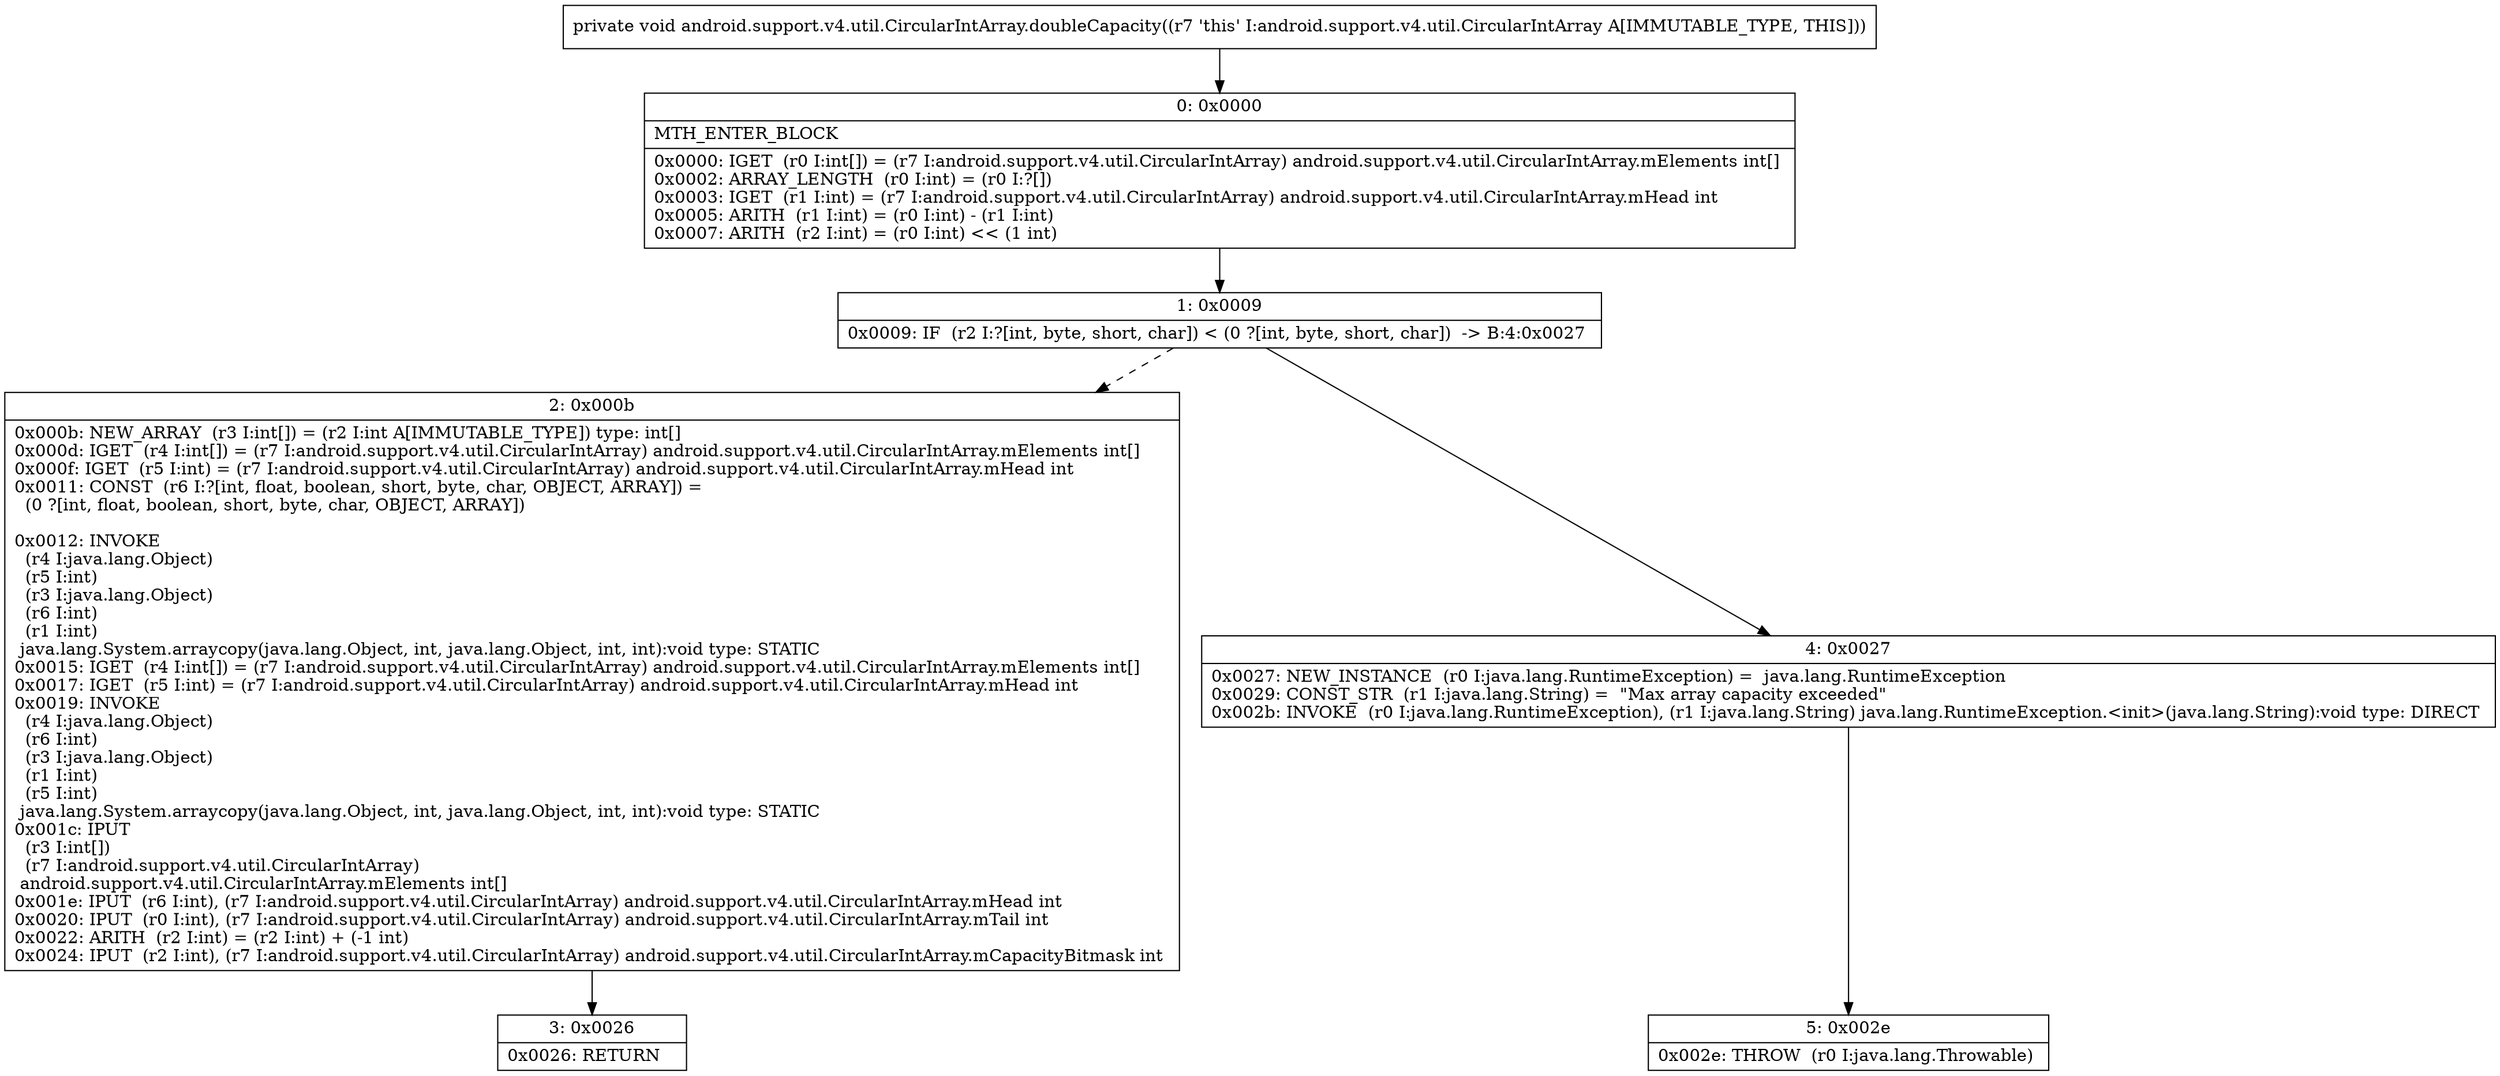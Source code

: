 digraph "CFG forandroid.support.v4.util.CircularIntArray.doubleCapacity()V" {
Node_0 [shape=record,label="{0\:\ 0x0000|MTH_ENTER_BLOCK\l|0x0000: IGET  (r0 I:int[]) = (r7 I:android.support.v4.util.CircularIntArray) android.support.v4.util.CircularIntArray.mElements int[] \l0x0002: ARRAY_LENGTH  (r0 I:int) = (r0 I:?[]) \l0x0003: IGET  (r1 I:int) = (r7 I:android.support.v4.util.CircularIntArray) android.support.v4.util.CircularIntArray.mHead int \l0x0005: ARITH  (r1 I:int) = (r0 I:int) \- (r1 I:int) \l0x0007: ARITH  (r2 I:int) = (r0 I:int) \<\< (1 int) \l}"];
Node_1 [shape=record,label="{1\:\ 0x0009|0x0009: IF  (r2 I:?[int, byte, short, char]) \< (0 ?[int, byte, short, char])  \-\> B:4:0x0027 \l}"];
Node_2 [shape=record,label="{2\:\ 0x000b|0x000b: NEW_ARRAY  (r3 I:int[]) = (r2 I:int A[IMMUTABLE_TYPE]) type: int[] \l0x000d: IGET  (r4 I:int[]) = (r7 I:android.support.v4.util.CircularIntArray) android.support.v4.util.CircularIntArray.mElements int[] \l0x000f: IGET  (r5 I:int) = (r7 I:android.support.v4.util.CircularIntArray) android.support.v4.util.CircularIntArray.mHead int \l0x0011: CONST  (r6 I:?[int, float, boolean, short, byte, char, OBJECT, ARRAY]) = \l  (0 ?[int, float, boolean, short, byte, char, OBJECT, ARRAY])\l \l0x0012: INVOKE  \l  (r4 I:java.lang.Object)\l  (r5 I:int)\l  (r3 I:java.lang.Object)\l  (r6 I:int)\l  (r1 I:int)\l java.lang.System.arraycopy(java.lang.Object, int, java.lang.Object, int, int):void type: STATIC \l0x0015: IGET  (r4 I:int[]) = (r7 I:android.support.v4.util.CircularIntArray) android.support.v4.util.CircularIntArray.mElements int[] \l0x0017: IGET  (r5 I:int) = (r7 I:android.support.v4.util.CircularIntArray) android.support.v4.util.CircularIntArray.mHead int \l0x0019: INVOKE  \l  (r4 I:java.lang.Object)\l  (r6 I:int)\l  (r3 I:java.lang.Object)\l  (r1 I:int)\l  (r5 I:int)\l java.lang.System.arraycopy(java.lang.Object, int, java.lang.Object, int, int):void type: STATIC \l0x001c: IPUT  \l  (r3 I:int[])\l  (r7 I:android.support.v4.util.CircularIntArray)\l android.support.v4.util.CircularIntArray.mElements int[] \l0x001e: IPUT  (r6 I:int), (r7 I:android.support.v4.util.CircularIntArray) android.support.v4.util.CircularIntArray.mHead int \l0x0020: IPUT  (r0 I:int), (r7 I:android.support.v4.util.CircularIntArray) android.support.v4.util.CircularIntArray.mTail int \l0x0022: ARITH  (r2 I:int) = (r2 I:int) + (\-1 int) \l0x0024: IPUT  (r2 I:int), (r7 I:android.support.v4.util.CircularIntArray) android.support.v4.util.CircularIntArray.mCapacityBitmask int \l}"];
Node_3 [shape=record,label="{3\:\ 0x0026|0x0026: RETURN   \l}"];
Node_4 [shape=record,label="{4\:\ 0x0027|0x0027: NEW_INSTANCE  (r0 I:java.lang.RuntimeException) =  java.lang.RuntimeException \l0x0029: CONST_STR  (r1 I:java.lang.String) =  \"Max array capacity exceeded\" \l0x002b: INVOKE  (r0 I:java.lang.RuntimeException), (r1 I:java.lang.String) java.lang.RuntimeException.\<init\>(java.lang.String):void type: DIRECT \l}"];
Node_5 [shape=record,label="{5\:\ 0x002e|0x002e: THROW  (r0 I:java.lang.Throwable) \l}"];
MethodNode[shape=record,label="{private void android.support.v4.util.CircularIntArray.doubleCapacity((r7 'this' I:android.support.v4.util.CircularIntArray A[IMMUTABLE_TYPE, THIS])) }"];
MethodNode -> Node_0;
Node_0 -> Node_1;
Node_1 -> Node_2[style=dashed];
Node_1 -> Node_4;
Node_2 -> Node_3;
Node_4 -> Node_5;
}

